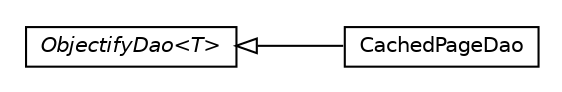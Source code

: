 #!/usr/local/bin/dot
#
# Class diagram 
# Generated by UMLGraph version R5_6-24-gf6e263 (http://www.umlgraph.org/)
#

digraph G {
	edge [fontname="Helvetica",fontsize=10,labelfontname="Helvetica",labelfontsize=10];
	node [fontname="Helvetica",fontsize=10,shape=plaintext];
	nodesep=0.25;
	ranksep=0.5;
	rankdir=LR;
	// com.gwtplatform.crawlerservice.server.service.ObjectifyDao<T>
	c28144 [label=<<table title="com.gwtplatform.crawlerservice.server.service.ObjectifyDao" border="0" cellborder="1" cellspacing="0" cellpadding="2" port="p" href="./ObjectifyDao.html">
		<tr><td><table border="0" cellspacing="0" cellpadding="1">
<tr><td align="center" balign="center"><font face="Helvetica-Oblique"> ObjectifyDao&lt;T&gt; </font></td></tr>
		</table></td></tr>
		</table>>, URL="./ObjectifyDao.html", fontname="Helvetica", fontcolor="black", fontsize=10.0];
	// com.gwtplatform.crawlerservice.server.service.CachedPageDao
	c28145 [label=<<table title="com.gwtplatform.crawlerservice.server.service.CachedPageDao" border="0" cellborder="1" cellspacing="0" cellpadding="2" port="p" href="./CachedPageDao.html">
		<tr><td><table border="0" cellspacing="0" cellpadding="1">
<tr><td align="center" balign="center"> CachedPageDao </td></tr>
		</table></td></tr>
		</table>>, URL="./CachedPageDao.html", fontname="Helvetica", fontcolor="black", fontsize=10.0];
	//com.gwtplatform.crawlerservice.server.service.CachedPageDao extends com.gwtplatform.crawlerservice.server.service.ObjectifyDao<com.gwtplatform.crawlerservice.server.domain.CachedPage>
	c28144:p -> c28145:p [dir=back,arrowtail=empty];
}

